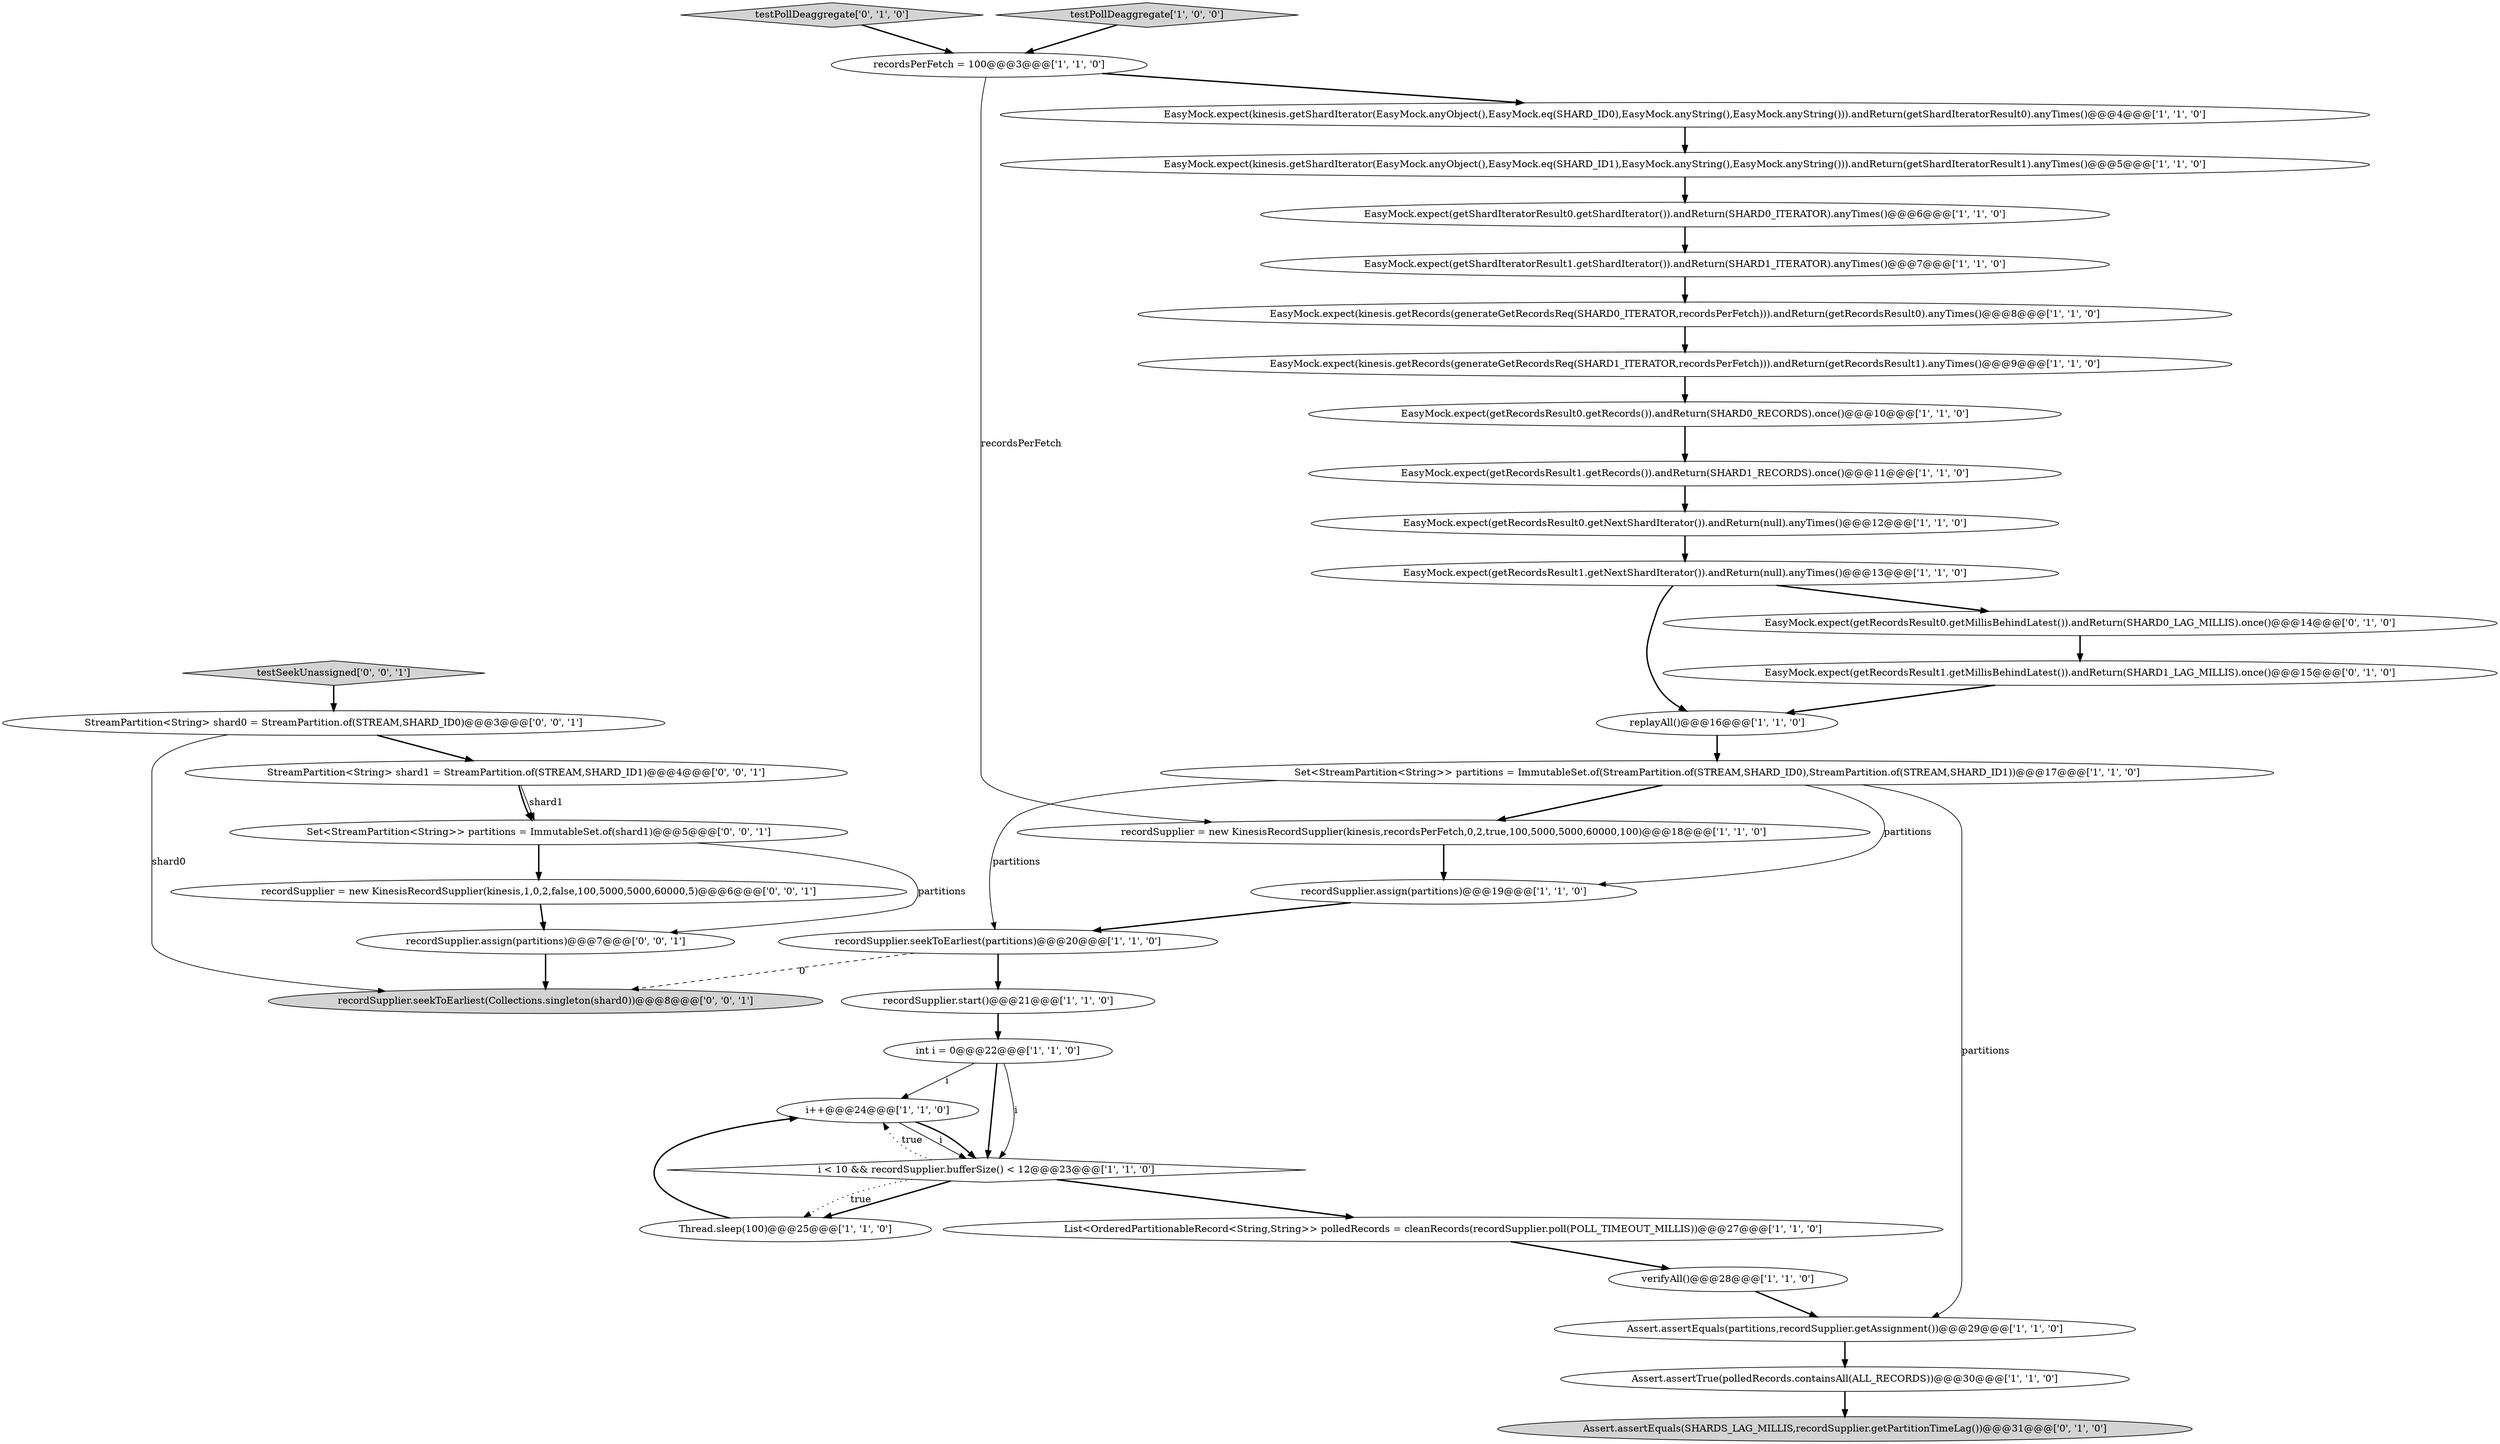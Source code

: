 digraph {
28 [style = filled, label = "testPollDeaggregate['0', '1', '0']", fillcolor = lightgray, shape = diamond image = "AAA0AAABBB2BBB"];
14 [style = filled, label = "recordSupplier = new KinesisRecordSupplier(kinesis,recordsPerFetch,0,2,true,100,5000,5000,60000,100)@@@18@@@['1', '1', '0']", fillcolor = white, shape = ellipse image = "AAA0AAABBB1BBB"];
31 [style = filled, label = "recordSupplier.seekToEarliest(Collections.singleton(shard0))@@@8@@@['0', '0', '1']", fillcolor = lightgray, shape = ellipse image = "AAA0AAABBB3BBB"];
11 [style = filled, label = "replayAll()@@@16@@@['1', '1', '0']", fillcolor = white, shape = ellipse image = "AAA0AAABBB1BBB"];
24 [style = filled, label = "recordSupplier.start()@@@21@@@['1', '1', '0']", fillcolor = white, shape = ellipse image = "AAA0AAABBB1BBB"];
16 [style = filled, label = "EasyMock.expect(getShardIteratorResult1.getShardIterator()).andReturn(SHARD1_ITERATOR).anyTimes()@@@7@@@['1', '1', '0']", fillcolor = white, shape = ellipse image = "AAA0AAABBB1BBB"];
5 [style = filled, label = "EasyMock.expect(getRecordsResult0.getRecords()).andReturn(SHARD0_RECORDS).once()@@@10@@@['1', '1', '0']", fillcolor = white, shape = ellipse image = "AAA0AAABBB1BBB"];
26 [style = filled, label = "Assert.assertEquals(SHARDS_LAG_MILLIS,recordSupplier.getPartitionTimeLag())@@@31@@@['0', '1', '0']", fillcolor = lightgray, shape = ellipse image = "AAA1AAABBB2BBB"];
21 [style = filled, label = "i++@@@24@@@['1', '1', '0']", fillcolor = white, shape = ellipse image = "AAA0AAABBB1BBB"];
29 [style = filled, label = "EasyMock.expect(getRecordsResult0.getMillisBehindLatest()).andReturn(SHARD0_LAG_MILLIS).once()@@@14@@@['0', '1', '0']", fillcolor = white, shape = ellipse image = "AAA1AAABBB2BBB"];
22 [style = filled, label = "Set<StreamPartition<String>> partitions = ImmutableSet.of(StreamPartition.of(STREAM,SHARD_ID0),StreamPartition.of(STREAM,SHARD_ID1))@@@17@@@['1', '1', '0']", fillcolor = white, shape = ellipse image = "AAA0AAABBB1BBB"];
12 [style = filled, label = "Assert.assertTrue(polledRecords.containsAll(ALL_RECORDS))@@@30@@@['1', '1', '0']", fillcolor = white, shape = ellipse image = "AAA0AAABBB1BBB"];
1 [style = filled, label = "EasyMock.expect(kinesis.getRecords(generateGetRecordsReq(SHARD1_ITERATOR,recordsPerFetch))).andReturn(getRecordsResult1).anyTimes()@@@9@@@['1', '1', '0']", fillcolor = white, shape = ellipse image = "AAA0AAABBB1BBB"];
32 [style = filled, label = "recordSupplier.assign(partitions)@@@7@@@['0', '0', '1']", fillcolor = white, shape = ellipse image = "AAA0AAABBB3BBB"];
8 [style = filled, label = "recordsPerFetch = 100@@@3@@@['1', '1', '0']", fillcolor = white, shape = ellipse image = "AAA0AAABBB1BBB"];
34 [style = filled, label = "StreamPartition<String> shard0 = StreamPartition.of(STREAM,SHARD_ID0)@@@3@@@['0', '0', '1']", fillcolor = white, shape = ellipse image = "AAA0AAABBB3BBB"];
15 [style = filled, label = "EasyMock.expect(kinesis.getShardIterator(EasyMock.anyObject(),EasyMock.eq(SHARD_ID0),EasyMock.anyString(),EasyMock.anyString())).andReturn(getShardIteratorResult0).anyTimes()@@@4@@@['1', '1', '0']", fillcolor = white, shape = ellipse image = "AAA0AAABBB1BBB"];
4 [style = filled, label = "EasyMock.expect(getRecordsResult1.getRecords()).andReturn(SHARD1_RECORDS).once()@@@11@@@['1', '1', '0']", fillcolor = white, shape = ellipse image = "AAA0AAABBB1BBB"];
7 [style = filled, label = "recordSupplier.assign(partitions)@@@19@@@['1', '1', '0']", fillcolor = white, shape = ellipse image = "AAA0AAABBB1BBB"];
9 [style = filled, label = "i < 10 && recordSupplier.bufferSize() < 12@@@23@@@['1', '1', '0']", fillcolor = white, shape = diamond image = "AAA0AAABBB1BBB"];
25 [style = filled, label = "recordSupplier.seekToEarliest(partitions)@@@20@@@['1', '1', '0']", fillcolor = white, shape = ellipse image = "AAA0AAABBB1BBB"];
36 [style = filled, label = "recordSupplier = new KinesisRecordSupplier(kinesis,1,0,2,false,100,5000,5000,60000,5)@@@6@@@['0', '0', '1']", fillcolor = white, shape = ellipse image = "AAA0AAABBB3BBB"];
30 [style = filled, label = "StreamPartition<String> shard1 = StreamPartition.of(STREAM,SHARD_ID1)@@@4@@@['0', '0', '1']", fillcolor = white, shape = ellipse image = "AAA0AAABBB3BBB"];
3 [style = filled, label = "EasyMock.expect(getRecordsResult0.getNextShardIterator()).andReturn(null).anyTimes()@@@12@@@['1', '1', '0']", fillcolor = white, shape = ellipse image = "AAA0AAABBB1BBB"];
13 [style = filled, label = "int i = 0@@@22@@@['1', '1', '0']", fillcolor = white, shape = ellipse image = "AAA0AAABBB1BBB"];
0 [style = filled, label = "Assert.assertEquals(partitions,recordSupplier.getAssignment())@@@29@@@['1', '1', '0']", fillcolor = white, shape = ellipse image = "AAA0AAABBB1BBB"];
35 [style = filled, label = "testSeekUnassigned['0', '0', '1']", fillcolor = lightgray, shape = diamond image = "AAA0AAABBB3BBB"];
19 [style = filled, label = "Thread.sleep(100)@@@25@@@['1', '1', '0']", fillcolor = white, shape = ellipse image = "AAA0AAABBB1BBB"];
18 [style = filled, label = "EasyMock.expect(kinesis.getShardIterator(EasyMock.anyObject(),EasyMock.eq(SHARD_ID1),EasyMock.anyString(),EasyMock.anyString())).andReturn(getShardIteratorResult1).anyTimes()@@@5@@@['1', '1', '0']", fillcolor = white, shape = ellipse image = "AAA0AAABBB1BBB"];
27 [style = filled, label = "EasyMock.expect(getRecordsResult1.getMillisBehindLatest()).andReturn(SHARD1_LAG_MILLIS).once()@@@15@@@['0', '1', '0']", fillcolor = white, shape = ellipse image = "AAA1AAABBB2BBB"];
2 [style = filled, label = "EasyMock.expect(getShardIteratorResult0.getShardIterator()).andReturn(SHARD0_ITERATOR).anyTimes()@@@6@@@['1', '1', '0']", fillcolor = white, shape = ellipse image = "AAA0AAABBB1BBB"];
33 [style = filled, label = "Set<StreamPartition<String>> partitions = ImmutableSet.of(shard1)@@@5@@@['0', '0', '1']", fillcolor = white, shape = ellipse image = "AAA0AAABBB3BBB"];
10 [style = filled, label = "List<OrderedPartitionableRecord<String,String>> polledRecords = cleanRecords(recordSupplier.poll(POLL_TIMEOUT_MILLIS))@@@27@@@['1', '1', '0']", fillcolor = white, shape = ellipse image = "AAA0AAABBB1BBB"];
17 [style = filled, label = "verifyAll()@@@28@@@['1', '1', '0']", fillcolor = white, shape = ellipse image = "AAA0AAABBB1BBB"];
20 [style = filled, label = "EasyMock.expect(kinesis.getRecords(generateGetRecordsReq(SHARD0_ITERATOR,recordsPerFetch))).andReturn(getRecordsResult0).anyTimes()@@@8@@@['1', '1', '0']", fillcolor = white, shape = ellipse image = "AAA0AAABBB1BBB"];
6 [style = filled, label = "testPollDeaggregate['1', '0', '0']", fillcolor = lightgray, shape = diamond image = "AAA0AAABBB1BBB"];
23 [style = filled, label = "EasyMock.expect(getRecordsResult1.getNextShardIterator()).andReturn(null).anyTimes()@@@13@@@['1', '1', '0']", fillcolor = white, shape = ellipse image = "AAA0AAABBB1BBB"];
12->26 [style = bold, label=""];
9->19 [style = bold, label=""];
11->22 [style = bold, label=""];
14->7 [style = bold, label=""];
24->13 [style = bold, label=""];
29->27 [style = bold, label=""];
18->2 [style = bold, label=""];
10->17 [style = bold, label=""];
15->18 [style = bold, label=""];
25->24 [style = bold, label=""];
34->31 [style = solid, label="shard0"];
28->8 [style = bold, label=""];
21->9 [style = solid, label="i"];
22->25 [style = solid, label="partitions"];
23->11 [style = bold, label=""];
13->9 [style = solid, label="i"];
27->11 [style = bold, label=""];
8->14 [style = solid, label="recordsPerFetch"];
13->21 [style = solid, label="i"];
6->8 [style = bold, label=""];
20->1 [style = bold, label=""];
5->4 [style = bold, label=""];
30->33 [style = solid, label="shard1"];
9->21 [style = dotted, label="true"];
3->23 [style = bold, label=""];
19->21 [style = bold, label=""];
30->33 [style = bold, label=""];
0->12 [style = bold, label=""];
22->14 [style = bold, label=""];
32->31 [style = bold, label=""];
33->32 [style = solid, label="partitions"];
25->31 [style = dashed, label="0"];
7->25 [style = bold, label=""];
36->32 [style = bold, label=""];
16->20 [style = bold, label=""];
2->16 [style = bold, label=""];
22->7 [style = solid, label="partitions"];
22->0 [style = solid, label="partitions"];
13->9 [style = bold, label=""];
21->9 [style = bold, label=""];
34->30 [style = bold, label=""];
23->29 [style = bold, label=""];
35->34 [style = bold, label=""];
33->36 [style = bold, label=""];
4->3 [style = bold, label=""];
9->19 [style = dotted, label="true"];
17->0 [style = bold, label=""];
8->15 [style = bold, label=""];
9->10 [style = bold, label=""];
1->5 [style = bold, label=""];
}
